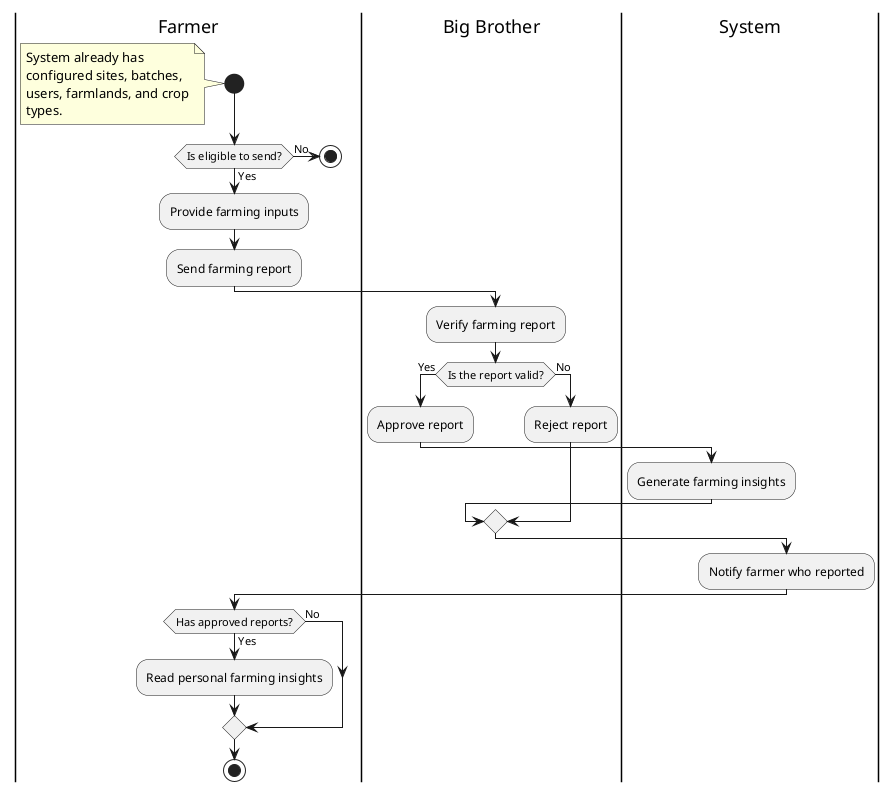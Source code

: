 @startuml

|Farmer|

start
note left
    System already has
    configured sites, batches,
    users, farmlands, and crop
    types.
endnote

|Farmer|
if (Is eligible to send?) then (Yes)
    :Provide farming inputs;
    :Send farming report;

    |Big Brother|
    :Verify farming report;

    if (Is the report valid?) then (Yes)
        :Approve report;
        |System|
        :Generate farming insights;
    else (No)
        |Big Brother|
        :Reject report;
    endif
    |System|
    :Notify farmer who reported;
else (No)
    |Farmer|
    stop
endif

|Farmer|
if (Has approved reports?) then (Yes)
    |Farmer|
    :Read personal farming insights;
else (No)
endif

stop

@enduml